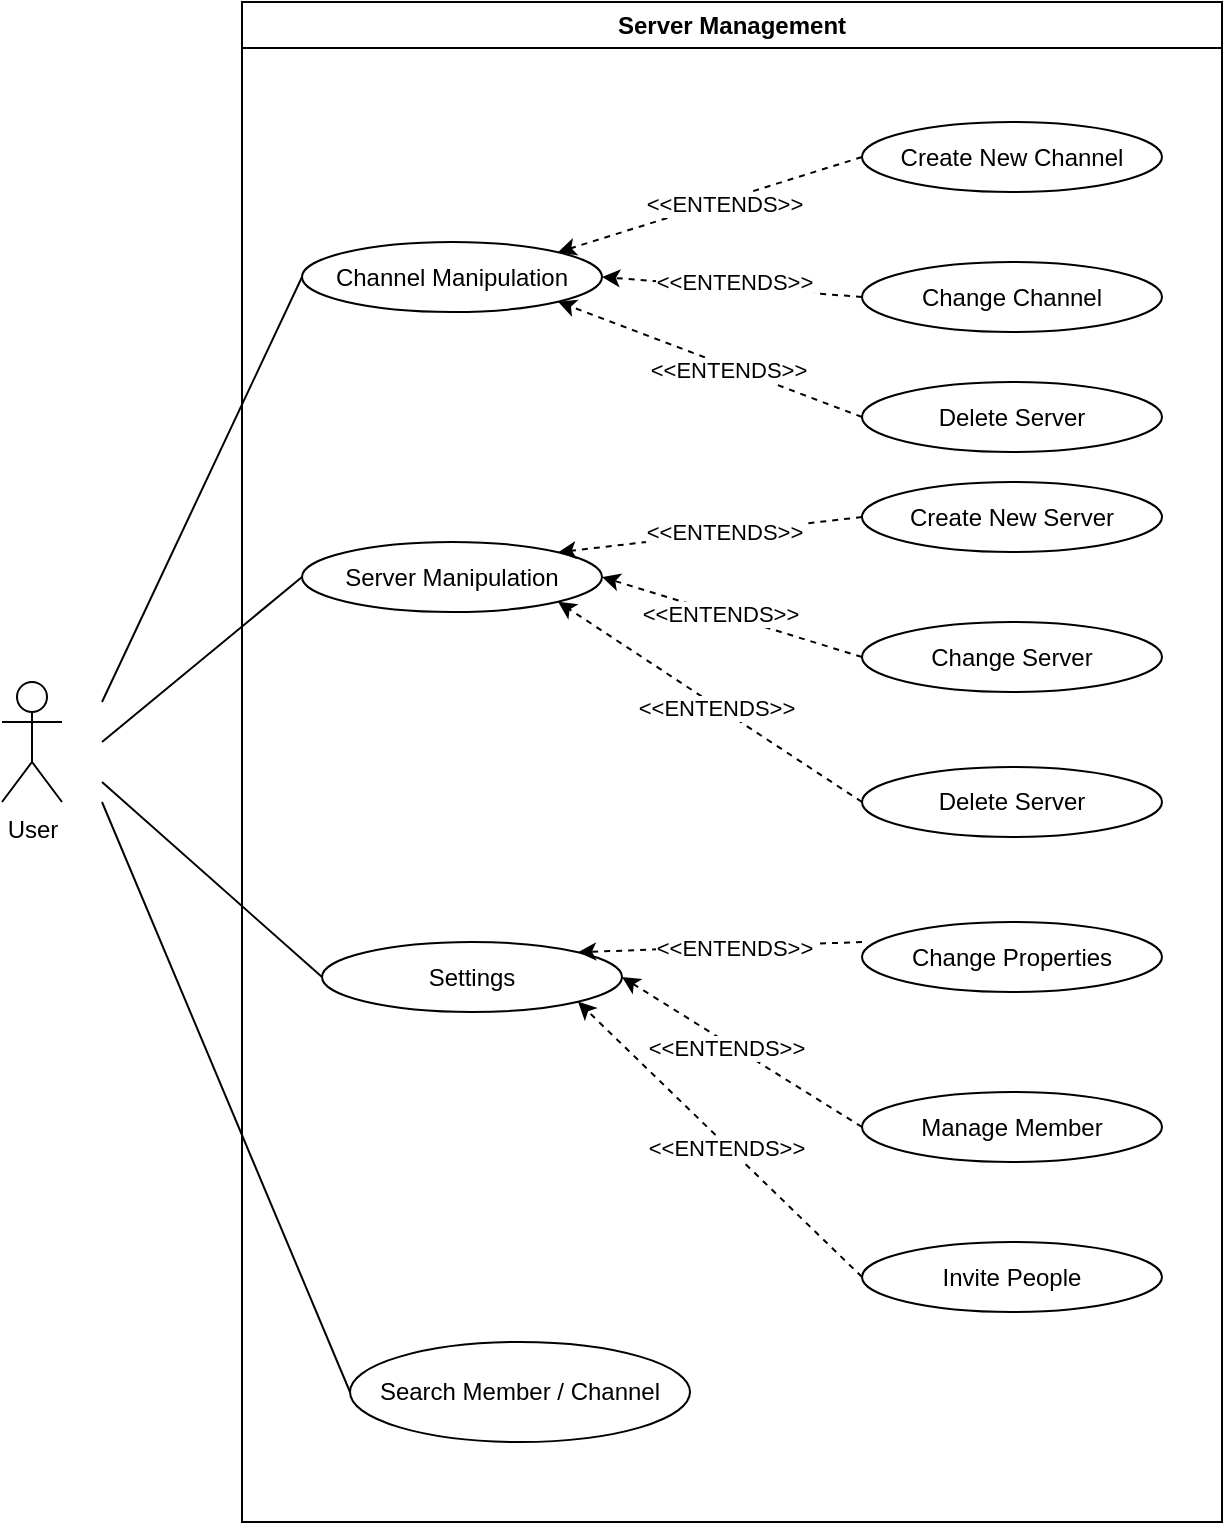 <mxfile version="24.7.8">
  <diagram name="Page-1" id="YQ3UiAFa2FJOTCWodV5u">
    <mxGraphModel dx="1500" dy="746" grid="1" gridSize="10" guides="1" tooltips="1" connect="1" arrows="1" fold="1" page="1" pageScale="1" pageWidth="827" pageHeight="1169" math="0" shadow="0">
      <root>
        <mxCell id="0" />
        <mxCell id="1" parent="0" />
        <mxCell id="QVReD4pQJGgZ_GsCaPXj-4" value="Server Management" style="swimlane;whiteSpace=wrap;html=1;" parent="1" vertex="1">
          <mxGeometry x="190" y="40" width="490" height="760" as="geometry" />
        </mxCell>
        <mxCell id="6f-QjpaBFBmBkzcDSJa--1" value="Channel Manipulation" style="ellipse;whiteSpace=wrap;html=1;" parent="QVReD4pQJGgZ_GsCaPXj-4" vertex="1">
          <mxGeometry x="30" y="120" width="150" height="35" as="geometry" />
        </mxCell>
        <mxCell id="6f-QjpaBFBmBkzcDSJa--2" value="Server Manipulation" style="ellipse;whiteSpace=wrap;html=1;" parent="QVReD4pQJGgZ_GsCaPXj-4" vertex="1">
          <mxGeometry x="30" y="270" width="150" height="35" as="geometry" />
        </mxCell>
        <mxCell id="6f-QjpaBFBmBkzcDSJa--3" value="Settings" style="ellipse;whiteSpace=wrap;html=1;" parent="QVReD4pQJGgZ_GsCaPXj-4" vertex="1">
          <mxGeometry x="40" y="470" width="150" height="35" as="geometry" />
        </mxCell>
        <mxCell id="6f-QjpaBFBmBkzcDSJa--4" value="Create New Channel" style="ellipse;whiteSpace=wrap;html=1;" parent="QVReD4pQJGgZ_GsCaPXj-4" vertex="1">
          <mxGeometry x="310" y="60" width="150" height="35" as="geometry" />
        </mxCell>
        <mxCell id="6f-QjpaBFBmBkzcDSJa--5" value="Change Channel" style="ellipse;whiteSpace=wrap;html=1;" parent="QVReD4pQJGgZ_GsCaPXj-4" vertex="1">
          <mxGeometry x="310" y="130" width="150" height="35" as="geometry" />
        </mxCell>
        <mxCell id="6f-QjpaBFBmBkzcDSJa--6" value="Create New Server" style="ellipse;whiteSpace=wrap;html=1;" parent="QVReD4pQJGgZ_GsCaPXj-4" vertex="1">
          <mxGeometry x="310" y="240" width="150" height="35" as="geometry" />
        </mxCell>
        <mxCell id="6f-QjpaBFBmBkzcDSJa--7" value="Change Server" style="ellipse;whiteSpace=wrap;html=1;" parent="QVReD4pQJGgZ_GsCaPXj-4" vertex="1">
          <mxGeometry x="310" y="310" width="150" height="35" as="geometry" />
        </mxCell>
        <mxCell id="6f-QjpaBFBmBkzcDSJa--8" value="Delete Server" style="ellipse;whiteSpace=wrap;html=1;" parent="QVReD4pQJGgZ_GsCaPXj-4" vertex="1">
          <mxGeometry x="310" y="190" width="150" height="35" as="geometry" />
        </mxCell>
        <mxCell id="6f-QjpaBFBmBkzcDSJa--9" value="Delete Server" style="ellipse;whiteSpace=wrap;html=1;" parent="QVReD4pQJGgZ_GsCaPXj-4" vertex="1">
          <mxGeometry x="310" y="382.5" width="150" height="35" as="geometry" />
        </mxCell>
        <mxCell id="6f-QjpaBFBmBkzcDSJa--10" value="Change Properties" style="ellipse;whiteSpace=wrap;html=1;" parent="QVReD4pQJGgZ_GsCaPXj-4" vertex="1">
          <mxGeometry x="310" y="460" width="150" height="35" as="geometry" />
        </mxCell>
        <mxCell id="6f-QjpaBFBmBkzcDSJa--11" value="Manage Member" style="ellipse;whiteSpace=wrap;html=1;" parent="QVReD4pQJGgZ_GsCaPXj-4" vertex="1">
          <mxGeometry x="310" y="545" width="150" height="35" as="geometry" />
        </mxCell>
        <mxCell id="6f-QjpaBFBmBkzcDSJa--12" value="Invite People" style="ellipse;whiteSpace=wrap;html=1;" parent="QVReD4pQJGgZ_GsCaPXj-4" vertex="1">
          <mxGeometry x="310" y="620" width="150" height="35" as="geometry" />
        </mxCell>
        <mxCell id="6f-QjpaBFBmBkzcDSJa--26" value="Search Member / Channel" style="ellipse;whiteSpace=wrap;html=1;" parent="QVReD4pQJGgZ_GsCaPXj-4" vertex="1">
          <mxGeometry x="54" y="670" width="170" height="50" as="geometry" />
        </mxCell>
        <mxCell id="6f-QjpaBFBmBkzcDSJa--27" value="" style="endArrow=classic;html=1;rounded=0;exitX=0;exitY=0.5;exitDx=0;exitDy=0;entryX=1;entryY=0;entryDx=0;entryDy=0;dashed=1;" parent="QVReD4pQJGgZ_GsCaPXj-4" source="6f-QjpaBFBmBkzcDSJa--4" target="6f-QjpaBFBmBkzcDSJa--1" edge="1">
          <mxGeometry width="50" height="50" relative="1" as="geometry">
            <mxPoint x="200" y="280" as="sourcePoint" />
            <mxPoint x="250" y="230" as="targetPoint" />
          </mxGeometry>
        </mxCell>
        <mxCell id="6f-QjpaBFBmBkzcDSJa--41" value="&amp;lt;&amp;lt;ENTENDS&amp;gt;&amp;gt;" style="edgeLabel;html=1;align=center;verticalAlign=middle;resizable=0;points=[];" parent="6f-QjpaBFBmBkzcDSJa--27" vertex="1" connectable="0">
          <mxGeometry x="-0.086" y="1" relative="1" as="geometry">
            <mxPoint as="offset" />
          </mxGeometry>
        </mxCell>
        <mxCell id="6f-QjpaBFBmBkzcDSJa--28" value="" style="endArrow=classic;html=1;rounded=0;exitX=0;exitY=0.5;exitDx=0;exitDy=0;entryX=1;entryY=0.5;entryDx=0;entryDy=0;dashed=1;" parent="QVReD4pQJGgZ_GsCaPXj-4" source="6f-QjpaBFBmBkzcDSJa--5" target="6f-QjpaBFBmBkzcDSJa--1" edge="1">
          <mxGeometry width="50" height="50" relative="1" as="geometry">
            <mxPoint x="200" y="280" as="sourcePoint" />
            <mxPoint x="250" y="230" as="targetPoint" />
          </mxGeometry>
        </mxCell>
        <mxCell id="6f-QjpaBFBmBkzcDSJa--42" value="&amp;lt;&amp;lt;ENTENDS&amp;gt;&amp;gt;" style="edgeLabel;html=1;align=center;verticalAlign=middle;resizable=0;points=[];" parent="6f-QjpaBFBmBkzcDSJa--28" vertex="1" connectable="0">
          <mxGeometry y="-3" relative="1" as="geometry">
            <mxPoint as="offset" />
          </mxGeometry>
        </mxCell>
        <mxCell id="6f-QjpaBFBmBkzcDSJa--30" value="" style="endArrow=classic;html=1;rounded=0;exitX=0;exitY=0.5;exitDx=0;exitDy=0;entryX=1;entryY=1;entryDx=0;entryDy=0;dashed=1;" parent="QVReD4pQJGgZ_GsCaPXj-4" source="6f-QjpaBFBmBkzcDSJa--8" target="6f-QjpaBFBmBkzcDSJa--1" edge="1">
          <mxGeometry width="50" height="50" relative="1" as="geometry">
            <mxPoint x="200" y="280" as="sourcePoint" />
            <mxPoint x="250" y="230" as="targetPoint" />
          </mxGeometry>
        </mxCell>
        <mxCell id="6f-QjpaBFBmBkzcDSJa--43" value="&amp;lt;&amp;lt;ENTENDS&amp;gt;&amp;gt;" style="edgeLabel;html=1;align=center;verticalAlign=middle;resizable=0;points=[];" parent="6f-QjpaBFBmBkzcDSJa--30" vertex="1" connectable="0">
          <mxGeometry x="-0.116" y="2" relative="1" as="geometry">
            <mxPoint x="1" as="offset" />
          </mxGeometry>
        </mxCell>
        <mxCell id="6f-QjpaBFBmBkzcDSJa--31" value="" style="endArrow=classic;html=1;rounded=0;exitX=0;exitY=0.5;exitDx=0;exitDy=0;entryX=1;entryY=0;entryDx=0;entryDy=0;dashed=1;" parent="QVReD4pQJGgZ_GsCaPXj-4" source="6f-QjpaBFBmBkzcDSJa--6" target="6f-QjpaBFBmBkzcDSJa--2" edge="1">
          <mxGeometry width="50" height="50" relative="1" as="geometry">
            <mxPoint x="200" y="280" as="sourcePoint" />
            <mxPoint x="250" y="230" as="targetPoint" />
          </mxGeometry>
        </mxCell>
        <mxCell id="6f-QjpaBFBmBkzcDSJa--44" value="&amp;lt;&amp;lt;ENTENDS&amp;gt;&amp;gt;" style="edgeLabel;html=1;align=center;verticalAlign=middle;resizable=0;points=[];" parent="6f-QjpaBFBmBkzcDSJa--31" vertex="1" connectable="0">
          <mxGeometry x="-0.087" y="-1" relative="1" as="geometry">
            <mxPoint as="offset" />
          </mxGeometry>
        </mxCell>
        <mxCell id="6f-QjpaBFBmBkzcDSJa--32" value="" style="endArrow=classic;html=1;rounded=0;exitX=0;exitY=0.5;exitDx=0;exitDy=0;entryX=1;entryY=0.5;entryDx=0;entryDy=0;dashed=1;" parent="QVReD4pQJGgZ_GsCaPXj-4" source="6f-QjpaBFBmBkzcDSJa--7" target="6f-QjpaBFBmBkzcDSJa--2" edge="1">
          <mxGeometry width="50" height="50" relative="1" as="geometry">
            <mxPoint x="200" y="280" as="sourcePoint" />
            <mxPoint x="250" y="230" as="targetPoint" />
          </mxGeometry>
        </mxCell>
        <mxCell id="6f-QjpaBFBmBkzcDSJa--45" value="&amp;lt;&amp;lt;ENTENDS&amp;gt;&amp;gt;" style="edgeLabel;html=1;align=center;verticalAlign=middle;resizable=0;points=[];" parent="6f-QjpaBFBmBkzcDSJa--32" vertex="1" connectable="0">
          <mxGeometry x="0.083" relative="1" as="geometry">
            <mxPoint x="-1" as="offset" />
          </mxGeometry>
        </mxCell>
        <mxCell id="6f-QjpaBFBmBkzcDSJa--33" value="" style="endArrow=classic;html=1;rounded=0;exitX=0;exitY=0.5;exitDx=0;exitDy=0;entryX=1;entryY=1;entryDx=0;entryDy=0;dashed=1;" parent="QVReD4pQJGgZ_GsCaPXj-4" source="6f-QjpaBFBmBkzcDSJa--9" target="6f-QjpaBFBmBkzcDSJa--2" edge="1">
          <mxGeometry width="50" height="50" relative="1" as="geometry">
            <mxPoint x="200" y="280" as="sourcePoint" />
            <mxPoint x="250" y="230" as="targetPoint" />
          </mxGeometry>
        </mxCell>
        <mxCell id="6f-QjpaBFBmBkzcDSJa--46" value="&amp;lt;&amp;lt;ENTENDS&amp;gt;&amp;gt;" style="edgeLabel;html=1;align=center;verticalAlign=middle;resizable=0;points=[];" parent="6f-QjpaBFBmBkzcDSJa--33" vertex="1" connectable="0">
          <mxGeometry x="-0.048" y="1" relative="1" as="geometry">
            <mxPoint as="offset" />
          </mxGeometry>
        </mxCell>
        <mxCell id="6f-QjpaBFBmBkzcDSJa--34" value="" style="endArrow=classic;html=1;rounded=0;exitX=0;exitY=0.286;exitDx=0;exitDy=0;exitPerimeter=0;entryX=1;entryY=0;entryDx=0;entryDy=0;dashed=1;" parent="QVReD4pQJGgZ_GsCaPXj-4" source="6f-QjpaBFBmBkzcDSJa--10" target="6f-QjpaBFBmBkzcDSJa--3" edge="1">
          <mxGeometry width="50" height="50" relative="1" as="geometry">
            <mxPoint x="200" y="420" as="sourcePoint" />
            <mxPoint x="250" y="370" as="targetPoint" />
          </mxGeometry>
        </mxCell>
        <mxCell id="6f-QjpaBFBmBkzcDSJa--47" value="&amp;lt;&amp;lt;ENTENDS&amp;gt;&amp;gt;" style="edgeLabel;html=1;align=center;verticalAlign=middle;resizable=0;points=[];" parent="6f-QjpaBFBmBkzcDSJa--34" vertex="1" connectable="0">
          <mxGeometry x="-0.101" relative="1" as="geometry">
            <mxPoint as="offset" />
          </mxGeometry>
        </mxCell>
        <mxCell id="6f-QjpaBFBmBkzcDSJa--35" value="" style="endArrow=classic;html=1;rounded=0;exitX=0;exitY=0.5;exitDx=0;exitDy=0;entryX=1;entryY=0.5;entryDx=0;entryDy=0;dashed=1;" parent="QVReD4pQJGgZ_GsCaPXj-4" source="6f-QjpaBFBmBkzcDSJa--11" target="6f-QjpaBFBmBkzcDSJa--3" edge="1">
          <mxGeometry width="50" height="50" relative="1" as="geometry">
            <mxPoint x="200" y="420" as="sourcePoint" />
            <mxPoint x="250" y="370" as="targetPoint" />
          </mxGeometry>
        </mxCell>
        <mxCell id="6f-QjpaBFBmBkzcDSJa--48" value="&amp;lt;&amp;lt;ENTENDS&amp;gt;&amp;gt;" style="edgeLabel;html=1;align=center;verticalAlign=middle;resizable=0;points=[];" parent="6f-QjpaBFBmBkzcDSJa--35" vertex="1" connectable="0">
          <mxGeometry x="0.115" y="2" relative="1" as="geometry">
            <mxPoint as="offset" />
          </mxGeometry>
        </mxCell>
        <mxCell id="6f-QjpaBFBmBkzcDSJa--36" value="" style="endArrow=classic;html=1;rounded=0;exitX=0;exitY=0.5;exitDx=0;exitDy=0;entryX=1;entryY=1;entryDx=0;entryDy=0;dashed=1;" parent="QVReD4pQJGgZ_GsCaPXj-4" source="6f-QjpaBFBmBkzcDSJa--12" target="6f-QjpaBFBmBkzcDSJa--3" edge="1">
          <mxGeometry width="50" height="50" relative="1" as="geometry">
            <mxPoint x="200" y="420" as="sourcePoint" />
            <mxPoint x="250" y="370" as="targetPoint" />
          </mxGeometry>
        </mxCell>
        <mxCell id="6f-QjpaBFBmBkzcDSJa--49" value="&amp;lt;&amp;lt;ENTENDS&amp;gt;&amp;gt;" style="edgeLabel;html=1;align=center;verticalAlign=middle;resizable=0;points=[];" parent="6f-QjpaBFBmBkzcDSJa--36" vertex="1" connectable="0">
          <mxGeometry x="-0.05" y="1" relative="1" as="geometry">
            <mxPoint as="offset" />
          </mxGeometry>
        </mxCell>
        <mxCell id="QVReD4pQJGgZ_GsCaPXj-19" value="User" style="shape=umlActor;verticalLabelPosition=bottom;verticalAlign=top;html=1;" parent="1" vertex="1">
          <mxGeometry x="70" y="380" width="30" height="60" as="geometry" />
        </mxCell>
        <mxCell id="6f-QjpaBFBmBkzcDSJa--37" value="" style="endArrow=none;html=1;rounded=0;entryX=0;entryY=0.5;entryDx=0;entryDy=0;" parent="1" target="6f-QjpaBFBmBkzcDSJa--26" edge="1">
          <mxGeometry width="50" height="50" relative="1" as="geometry">
            <mxPoint x="120" y="440" as="sourcePoint" />
            <mxPoint x="440" y="540" as="targetPoint" />
          </mxGeometry>
        </mxCell>
        <mxCell id="6f-QjpaBFBmBkzcDSJa--38" value="" style="endArrow=none;html=1;rounded=0;entryX=0;entryY=0.5;entryDx=0;entryDy=0;" parent="1" target="6f-QjpaBFBmBkzcDSJa--3" edge="1">
          <mxGeometry width="50" height="50" relative="1" as="geometry">
            <mxPoint x="120" y="430" as="sourcePoint" />
            <mxPoint x="440" y="540" as="targetPoint" />
          </mxGeometry>
        </mxCell>
        <mxCell id="6f-QjpaBFBmBkzcDSJa--39" value="" style="endArrow=none;html=1;rounded=0;entryX=0;entryY=0.5;entryDx=0;entryDy=0;" parent="1" target="6f-QjpaBFBmBkzcDSJa--2" edge="1">
          <mxGeometry width="50" height="50" relative="1" as="geometry">
            <mxPoint x="120" y="410" as="sourcePoint" />
            <mxPoint x="440" y="270" as="targetPoint" />
          </mxGeometry>
        </mxCell>
        <mxCell id="6f-QjpaBFBmBkzcDSJa--40" value="" style="endArrow=none;html=1;rounded=0;entryX=0;entryY=0.5;entryDx=0;entryDy=0;" parent="1" target="6f-QjpaBFBmBkzcDSJa--1" edge="1">
          <mxGeometry width="50" height="50" relative="1" as="geometry">
            <mxPoint x="120" y="390" as="sourcePoint" />
            <mxPoint x="440" y="270" as="targetPoint" />
          </mxGeometry>
        </mxCell>
      </root>
    </mxGraphModel>
  </diagram>
</mxfile>
